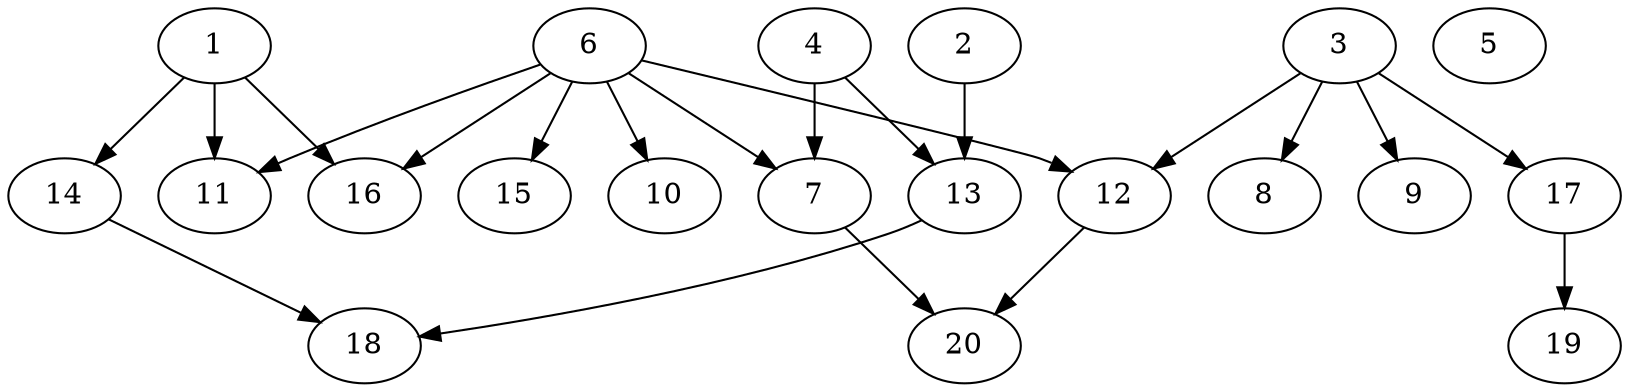// DAG automatically generated by daggen at Sat Jul 27 15:39:05 2019
// ./daggen --dot -n 20 --ccr 0.4 --fat 0.8 --regular 0.5 --density 0.4 --mindata 5242880 --maxdata 52428800 
digraph G {
  1 [size="112322560", alpha="0.18", expect_size="44929024"] 
  1 -> 11 [size ="44929024"]
  1 -> 14 [size ="44929024"]
  1 -> 16 [size ="44929024"]
  2 [size="43445760", alpha="0.14", expect_size="17378304"] 
  2 -> 13 [size ="17378304"]
  3 [size="121835520", alpha="0.09", expect_size="48734208"] 
  3 -> 8 [size ="48734208"]
  3 -> 9 [size ="48734208"]
  3 -> 12 [size ="48734208"]
  3 -> 17 [size ="48734208"]
  4 [size="77201920", alpha="0.09", expect_size="30880768"] 
  4 -> 7 [size ="30880768"]
  4 -> 13 [size ="30880768"]
  5 [size="62164480", alpha="0.08", expect_size="24865792"] 
  6 [size="87672320", alpha="0.12", expect_size="35068928"] 
  6 -> 7 [size ="35068928"]
  6 -> 10 [size ="35068928"]
  6 -> 11 [size ="35068928"]
  6 -> 12 [size ="35068928"]
  6 -> 15 [size ="35068928"]
  6 -> 16 [size ="35068928"]
  7 [size="105937920", alpha="0.07", expect_size="42375168"] 
  7 -> 20 [size ="42375168"]
  8 [size="44249600", alpha="0.10", expect_size="17699840"] 
  9 [size="23265280", alpha="0.13", expect_size="9306112"] 
  10 [size="76774400", alpha="0.06", expect_size="30709760"] 
  11 [size="62576640", alpha="0.17", expect_size="25030656"] 
  12 [size="50972160", alpha="0.09", expect_size="20388864"] 
  12 -> 20 [size ="20388864"]
  13 [size="15912960", alpha="0.09", expect_size="6365184"] 
  13 -> 18 [size ="6365184"]
  14 [size="66895360", alpha="0.19", expect_size="26758144"] 
  14 -> 18 [size ="26758144"]
  15 [size="119424000", alpha="0.13", expect_size="47769600"] 
  16 [size="48151040", alpha="0.19", expect_size="19260416"] 
  17 [size="116300800", alpha="0.00", expect_size="46520320"] 
  17 -> 19 [size ="46520320"]
  18 [size="39534080", alpha="0.06", expect_size="15813632"] 
  19 [size="98027520", alpha="0.02", expect_size="39211008"] 
  20 [size="56576000", alpha="0.01", expect_size="22630400"] 
}
